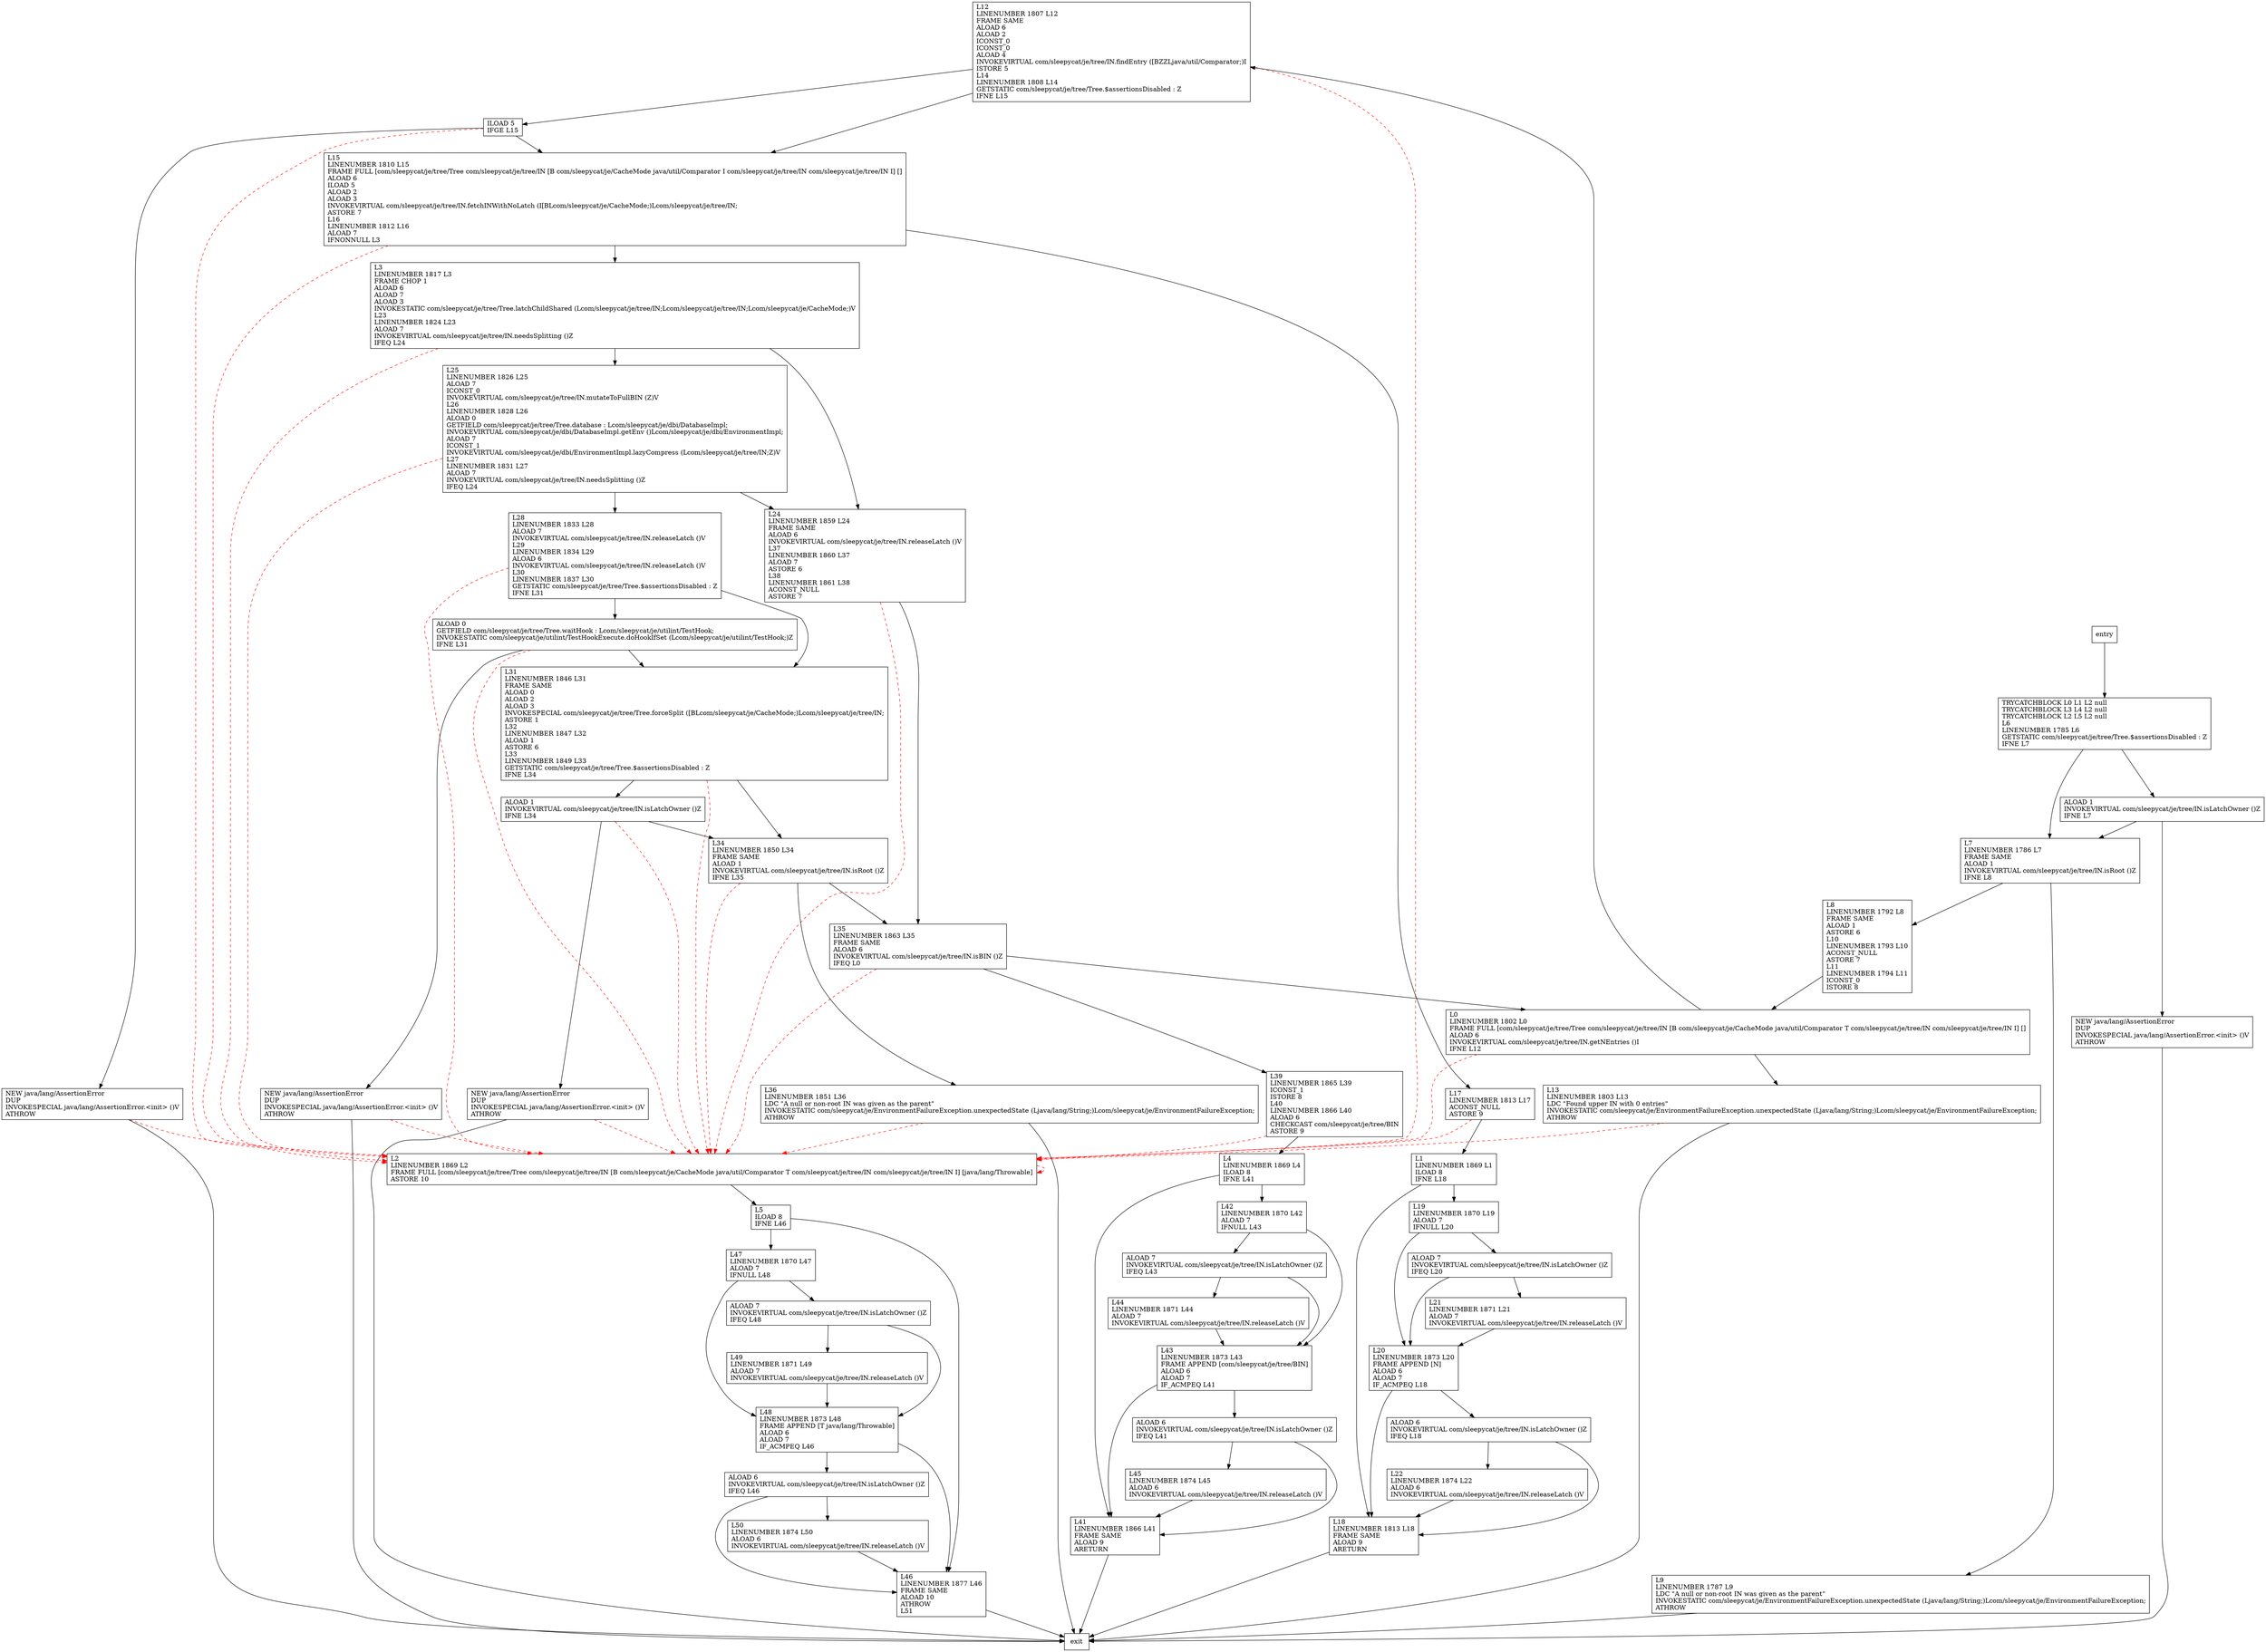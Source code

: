 digraph searchSplitsAllowed {
node [shape=record];
1458454218 [label="L12\lLINENUMBER 1807 L12\lFRAME SAME\lALOAD 6\lALOAD 2\lICONST_0\lICONST_0\lALOAD 4\lINVOKEVIRTUAL com/sleepycat/je/tree/IN.findEntry ([BZZLjava/util/Comparator;)I\lISTORE 5\lL14\lLINENUMBER 1808 L14\lGETSTATIC com/sleepycat/je/tree/Tree.$assertionsDisabled : Z\lIFNE L15\l"];
346166722 [label="NEW java/lang/AssertionError\lDUP\lINVOKESPECIAL java/lang/AssertionError.\<init\> ()V\lATHROW\l"];
1176438685 [label="L43\lLINENUMBER 1873 L43\lFRAME APPEND [com/sleepycat/je/tree/BIN]\lALOAD 6\lALOAD 7\lIF_ACMPEQ L41\l"];
146183063 [label="L9\lLINENUMBER 1787 L9\lLDC \"A null or non-root IN was given as the parent\"\lINVOKESTATIC com/sleepycat/je/EnvironmentFailureException.unexpectedState (Ljava/lang/String;)Lcom/sleepycat/je/EnvironmentFailureException;\lATHROW\l"];
1305278756 [label="L0\lLINENUMBER 1802 L0\lFRAME FULL [com/sleepycat/je/tree/Tree com/sleepycat/je/tree/IN [B com/sleepycat/je/CacheMode java/util/Comparator T com/sleepycat/je/tree/IN com/sleepycat/je/tree/IN I] []\lALOAD 6\lINVOKEVIRTUAL com/sleepycat/je/tree/IN.getNEntries ()I\lIFNE L12\l"];
628024889 [label="L39\lLINENUMBER 1865 L39\lICONST_1\lISTORE 8\lL40\lLINENUMBER 1866 L40\lALOAD 6\lCHECKCAST com/sleepycat/je/tree/BIN\lASTORE 9\l"];
1642511267 [label="L41\lLINENUMBER 1866 L41\lFRAME SAME\lALOAD 9\lARETURN\l"];
172143002 [label="L1\lLINENUMBER 1869 L1\lILOAD 8\lIFNE L18\l"];
170937596 [label="NEW java/lang/AssertionError\lDUP\lINVOKESPECIAL java/lang/AssertionError.\<init\> ()V\lATHROW\l"];
1876043313 [label="L50\lLINENUMBER 1874 L50\lALOAD 6\lINVOKEVIRTUAL com/sleepycat/je/tree/IN.releaseLatch ()V\l"];
1705489423 [label="ALOAD 6\lINVOKEVIRTUAL com/sleepycat/je/tree/IN.isLatchOwner ()Z\lIFEQ L41\l"];
172845700 [label="ALOAD 7\lINVOKEVIRTUAL com/sleepycat/je/tree/IN.isLatchOwner ()Z\lIFEQ L20\l"];
750035430 [label="L47\lLINENUMBER 1870 L47\lALOAD 7\lIFNULL L48\l"];
1374268933 [label="L20\lLINENUMBER 1873 L20\lFRAME APPEND [N]\lALOAD 6\lALOAD 7\lIF_ACMPEQ L18\l"];
28143541 [label="NEW java/lang/AssertionError\lDUP\lINVOKESPECIAL java/lang/AssertionError.\<init\> ()V\lATHROW\l"];
362549221 [label="NEW java/lang/AssertionError\lDUP\lINVOKESPECIAL java/lang/AssertionError.\<init\> ()V\lATHROW\l"];
833691286 [label="L8\lLINENUMBER 1792 L8\lFRAME SAME\lALOAD 1\lASTORE 6\lL10\lLINENUMBER 1793 L10\lACONST_NULL\lASTORE 7\lL11\lLINENUMBER 1794 L11\lICONST_0\lISTORE 8\l"];
1160500470 [label="L2\lLINENUMBER 1869 L2\lFRAME FULL [com/sleepycat/je/tree/Tree com/sleepycat/je/tree/IN [B com/sleepycat/je/CacheMode java/util/Comparator T com/sleepycat/je/tree/IN com/sleepycat/je/tree/IN I] [java/lang/Throwable]\lASTORE 10\l"];
1047169128 [label="ALOAD 1\lINVOKEVIRTUAL com/sleepycat/je/tree/IN.isLatchOwner ()Z\lIFNE L34\l"];
456363920 [label="L28\lLINENUMBER 1833 L28\lALOAD 7\lINVOKEVIRTUAL com/sleepycat/je/tree/IN.releaseLatch ()V\lL29\lLINENUMBER 1834 L29\lALOAD 6\lINVOKEVIRTUAL com/sleepycat/je/tree/IN.releaseLatch ()V\lL30\lLINENUMBER 1837 L30\lGETSTATIC com/sleepycat/je/tree/Tree.$assertionsDisabled : Z\lIFNE L31\l"];
1953202099 [label="ALOAD 7\lINVOKEVIRTUAL com/sleepycat/je/tree/IN.isLatchOwner ()Z\lIFEQ L48\l"];
1097800229 [label="ALOAD 1\lINVOKEVIRTUAL com/sleepycat/je/tree/IN.isLatchOwner ()Z\lIFNE L7\l"];
1003728397 [label="L18\lLINENUMBER 1813 L18\lFRAME SAME\lALOAD 9\lARETURN\l"];
835205686 [label="L44\lLINENUMBER 1871 L44\lALOAD 7\lINVOKEVIRTUAL com/sleepycat/je/tree/IN.releaseLatch ()V\l"];
1080778600 [label="ALOAD 6\lINVOKEVIRTUAL com/sleepycat/je/tree/IN.isLatchOwner ()Z\lIFEQ L46\l"];
1302349603 [label="L21\lLINENUMBER 1871 L21\lALOAD 7\lINVOKEVIRTUAL com/sleepycat/je/tree/IN.releaseLatch ()V\l"];
1517877752 [label="L5\lILOAD 8\lIFNE L46\l"];
2097103323 [label="L48\lLINENUMBER 1873 L48\lFRAME APPEND [T java/lang/Throwable]\lALOAD 6\lALOAD 7\lIF_ACMPEQ L46\l"];
758188484 [label="L42\lLINENUMBER 1870 L42\lALOAD 7\lIFNULL L43\l"];
1797602140 [label="ALOAD 6\lINVOKEVIRTUAL com/sleepycat/je/tree/IN.isLatchOwner ()Z\lIFEQ L18\l"];
647105987 [label="ILOAD 5\lIFGE L15\l"];
1168727734 [label="L4\lLINENUMBER 1869 L4\lILOAD 8\lIFNE L41\l"];
1871089595 [label="L3\lLINENUMBER 1817 L3\lFRAME CHOP 1\lALOAD 6\lALOAD 7\lALOAD 3\lINVOKESTATIC com/sleepycat/je/tree/Tree.latchChildShared (Lcom/sleepycat/je/tree/IN;Lcom/sleepycat/je/tree/IN;Lcom/sleepycat/je/CacheMode;)V\lL23\lLINENUMBER 1824 L23\lALOAD 7\lINVOKEVIRTUAL com/sleepycat/je/tree/IN.needsSplitting ()Z\lIFEQ L24\l"];
2006989243 [label="L22\lLINENUMBER 1874 L22\lALOAD 6\lINVOKEVIRTUAL com/sleepycat/je/tree/IN.releaseLatch ()V\l"];
1706547469 [label="L17\lLINENUMBER 1813 L17\lACONST_NULL\lASTORE 9\l"];
219764344 [label="L19\lLINENUMBER 1870 L19\lALOAD 7\lIFNULL L20\l"];
374895745 [label="L24\lLINENUMBER 1859 L24\lFRAME SAME\lALOAD 6\lINVOKEVIRTUAL com/sleepycat/je/tree/IN.releaseLatch ()V\lL37\lLINENUMBER 1860 L37\lALOAD 7\lASTORE 6\lL38\lLINENUMBER 1861 L38\lACONST_NULL\lASTORE 7\l"];
992093356 [label="TRYCATCHBLOCK L0 L1 L2 null\lTRYCATCHBLOCK L3 L4 L2 null\lTRYCATCHBLOCK L2 L5 L2 null\lL6\lLINENUMBER 1785 L6\lGETSTATIC com/sleepycat/je/tree/Tree.$assertionsDisabled : Z\lIFNE L7\l"];
1238989860 [label="L49\lLINENUMBER 1871 L49\lALOAD 7\lINVOKEVIRTUAL com/sleepycat/je/tree/IN.releaseLatch ()V\l"];
1494134838 [label="L25\lLINENUMBER 1826 L25\lALOAD 7\lICONST_0\lINVOKEVIRTUAL com/sleepycat/je/tree/IN.mutateToFullBIN (Z)V\lL26\lLINENUMBER 1828 L26\lALOAD 0\lGETFIELD com/sleepycat/je/tree/Tree.database : Lcom/sleepycat/je/dbi/DatabaseImpl;\lINVOKEVIRTUAL com/sleepycat/je/dbi/DatabaseImpl.getEnv ()Lcom/sleepycat/je/dbi/EnvironmentImpl;\lALOAD 7\lICONST_1\lINVOKEVIRTUAL com/sleepycat/je/dbi/EnvironmentImpl.lazyCompress (Lcom/sleepycat/je/tree/IN;Z)V\lL27\lLINENUMBER 1831 L27\lALOAD 7\lINVOKEVIRTUAL com/sleepycat/je/tree/IN.needsSplitting ()Z\lIFEQ L24\l"];
1336741484 [label="L36\lLINENUMBER 1851 L36\lLDC \"A null or non-root IN was given as the parent\"\lINVOKESTATIC com/sleepycat/je/EnvironmentFailureException.unexpectedState (Ljava/lang/String;)Lcom/sleepycat/je/EnvironmentFailureException;\lATHROW\l"];
449818340 [label="L7\lLINENUMBER 1786 L7\lFRAME SAME\lALOAD 1\lINVOKEVIRTUAL com/sleepycat/je/tree/IN.isRoot ()Z\lIFNE L8\l"];
246961277 [label="L35\lLINENUMBER 1863 L35\lFRAME SAME\lALOAD 6\lINVOKEVIRTUAL com/sleepycat/je/tree/IN.isBIN ()Z\lIFEQ L0\l"];
1549613521 [label="L46\lLINENUMBER 1877 L46\lFRAME SAME\lALOAD 10\lATHROW\lL51\l"];
1530553545 [label="L45\lLINENUMBER 1874 L45\lALOAD 6\lINVOKEVIRTUAL com/sleepycat/je/tree/IN.releaseLatch ()V\l"];
325732297 [label="L34\lLINENUMBER 1850 L34\lFRAME SAME\lALOAD 1\lINVOKEVIRTUAL com/sleepycat/je/tree/IN.isRoot ()Z\lIFNE L35\l"];
948018660 [label="ALOAD 0\lGETFIELD com/sleepycat/je/tree/Tree.waitHook : Lcom/sleepycat/je/utilint/TestHook;\lINVOKESTATIC com/sleepycat/je/utilint/TestHookExecute.doHookIfSet (Lcom/sleepycat/je/utilint/TestHook;)Z\lIFNE L31\l"];
535753990 [label="L15\lLINENUMBER 1810 L15\lFRAME FULL [com/sleepycat/je/tree/Tree com/sleepycat/je/tree/IN [B com/sleepycat/je/CacheMode java/util/Comparator I com/sleepycat/je/tree/IN com/sleepycat/je/tree/IN I] []\lALOAD 6\lILOAD 5\lALOAD 2\lALOAD 3\lINVOKEVIRTUAL com/sleepycat/je/tree/IN.fetchINWithNoLatch (I[BLcom/sleepycat/je/CacheMode;)Lcom/sleepycat/je/tree/IN;\lASTORE 7\lL16\lLINENUMBER 1812 L16\lALOAD 7\lIFNONNULL L3\l"];
1839726764 [label="L31\lLINENUMBER 1846 L31\lFRAME SAME\lALOAD 0\lALOAD 2\lALOAD 3\lINVOKESPECIAL com/sleepycat/je/tree/Tree.forceSplit ([BLcom/sleepycat/je/CacheMode;)Lcom/sleepycat/je/tree/IN;\lASTORE 1\lL32\lLINENUMBER 1847 L32\lALOAD 1\lASTORE 6\lL33\lLINENUMBER 1849 L33\lGETSTATIC com/sleepycat/je/tree/Tree.$assertionsDisabled : Z\lIFNE L34\l"];
345144905 [label="ALOAD 7\lINVOKEVIRTUAL com/sleepycat/je/tree/IN.isLatchOwner ()Z\lIFEQ L43\l"];
595128533 [label="L13\lLINENUMBER 1803 L13\lLDC \"Found upper IN with 0 entries\"\lINVOKESTATIC com/sleepycat/je/EnvironmentFailureException.unexpectedState (Ljava/lang/String;)Lcom/sleepycat/je/EnvironmentFailureException;\lATHROW\l"];
entry;
exit;
1458454218 -> 647105987
1458454218 -> 535753990
1458454218 -> 1160500470 [style=dashed, color=red]
346166722 -> exit
346166722 -> 1160500470 [style=dashed, color=red]
1176438685 -> 1705489423
1176438685 -> 1642511267
146183063 -> exit
1305278756 -> 1458454218
1305278756 -> 1160500470 [style=dashed, color=red]
1305278756 -> 595128533
628024889 -> 1168727734
628024889 -> 1160500470 [style=dashed, color=red]
1642511267 -> exit
172143002 -> 1003728397
172143002 -> 219764344
170937596 -> exit
170937596 -> 1160500470 [style=dashed, color=red]
1876043313 -> 1549613521
1705489423 -> 1530553545
1705489423 -> 1642511267
172845700 -> 1302349603
172845700 -> 1374268933
750035430 -> 1953202099
750035430 -> 2097103323
1374268933 -> 1797602140
1374268933 -> 1003728397
28143541 -> exit
28143541 -> 1160500470 [style=dashed, color=red]
362549221 -> exit
833691286 -> 1305278756
1160500470 -> 1517877752
1160500470 -> 1160500470 [style=dashed, color=red]
1047169128 -> 325732297
1047169128 -> 1160500470 [style=dashed, color=red]
1047169128 -> 170937596
entry -> 992093356
456363920 -> 948018660
456363920 -> 1160500470 [style=dashed, color=red]
456363920 -> 1839726764
1953202099 -> 1238989860
1953202099 -> 2097103323
1097800229 -> 362549221
1097800229 -> 449818340
1003728397 -> exit
835205686 -> 1176438685
1080778600 -> 1876043313
1080778600 -> 1549613521
1302349603 -> 1374268933
1517877752 -> 750035430
1517877752 -> 1549613521
2097103323 -> 1080778600
2097103323 -> 1549613521
758188484 -> 1176438685
758188484 -> 345144905
1797602140 -> 2006989243
1797602140 -> 1003728397
647105987 -> 28143541
647105987 -> 535753990
647105987 -> 1160500470 [style=dashed, color=red]
1168727734 -> 758188484
1168727734 -> 1642511267
1871089595 -> 374895745
1871089595 -> 1494134838
1871089595 -> 1160500470 [style=dashed, color=red]
2006989243 -> 1003728397
1706547469 -> 1160500470 [style=dashed, color=red]
1706547469 -> 172143002
219764344 -> 172845700
219764344 -> 1374268933
374895745 -> 1160500470 [style=dashed, color=red]
374895745 -> 246961277
992093356 -> 1097800229
992093356 -> 449818340
1238989860 -> 2097103323
1494134838 -> 456363920
1494134838 -> 374895745
1494134838 -> 1160500470 [style=dashed, color=red]
1336741484 -> exit
1336741484 -> 1160500470 [style=dashed, color=red]
449818340 -> 146183063
449818340 -> 833691286
246961277 -> 1305278756
246961277 -> 628024889
246961277 -> 1160500470 [style=dashed, color=red]
1549613521 -> exit
1530553545 -> 1642511267
325732297 -> 1336741484
325732297 -> 1160500470 [style=dashed, color=red]
325732297 -> 246961277
948018660 -> 346166722
948018660 -> 1160500470 [style=dashed, color=red]
948018660 -> 1839726764
535753990 -> 1871089595
535753990 -> 1706547469
535753990 -> 1160500470 [style=dashed, color=red]
1839726764 -> 325732297
1839726764 -> 1160500470 [style=dashed, color=red]
1839726764 -> 1047169128
345144905 -> 1176438685
345144905 -> 835205686
595128533 -> exit
595128533 -> 1160500470 [style=dashed, color=red]
}
